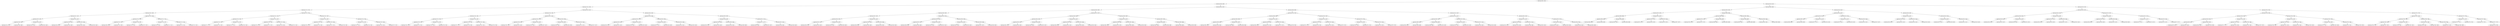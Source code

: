 digraph G{
787551232 [label="Node{data=[5621, 5621]}"]
787551232 -> 1645418828
1645418828 [label="Node{data=[3249, 3249]}"]
1645418828 -> 139608575
139608575 [label="Node{data=[1748, 1748]}"]
139608575 -> 2123022495
2123022495 [label="Node{data=[1716, 1716]}"]
2123022495 -> 1493015130
1493015130 [label="Node{data=[1625, 1625]}"]
1493015130 -> 576594288
576594288 [label="Node{data=[1617, 1617]}"]
576594288 -> 949604733
949604733 [label="Node{data=[1597, 1597]}"]
949604733 -> 280977609
280977609 [label="Node{data=[1549, 1549]}"]
280977609 -> 614733774
614733774 [label="Node{data=[1514, 1514]}"]
280977609 -> 2007168907
2007168907 [label="Node{data=[1580, 1580]}"]
949604733 -> 21414459
21414459 [label="Node{data=[1615, 1615]}"]
21414459 -> 1788105714
1788105714 [label="Node{data=[1614, 1614]}"]
21414459 -> 1846158089
1846158089 [label="Node{data=[1616, 1616]}"]
576594288 -> 250908652
250908652 [label="Node{data=[1621, 1621]}"]
250908652 -> 966050579
966050579 [label="Node{data=[1619, 1619]}"]
966050579 -> 1901530128
1901530128 [label="Node{data=[1618, 1618]}"]
966050579 -> 1325034328
1325034328 [label="Node{data=[1620, 1620]}"]
250908652 -> 1692075652
1692075652 [label="Node{data=[1623, 1623]}"]
1692075652 -> 2076757335
2076757335 [label="Node{data=[1622, 1622]}"]
1692075652 -> 850819506
850819506 [label="Node{data=[1624, 1624]}"]
1493015130 -> 797668375
797668375 [label="Node{data=[1708, 1708]}"]
797668375 -> 324577348
324577348 [label="Node{data=[1704, 1704]}"]
324577348 -> 784821517
784821517 [label="Node{data=[1702, 1702]}"]
784821517 -> 792586894
792586894 [label="Node{data=[1653, 1653]}"]
784821517 -> 1541540018
1541540018 [label="Node{data=[1703, 1703]}"]
324577348 -> 229540098
229540098 [label="Node{data=[1706, 1706]}"]
229540098 -> 412367551
412367551 [label="Node{data=[1705, 1705]}"]
229540098 -> 1480444601
1480444601 [label="Node{data=[1707, 1707]}"]
797668375 -> 324136596
324136596 [label="Node{data=[1712, 1712]}"]
324136596 -> 1779358573
1779358573 [label="Node{data=[1710, 1710]}"]
1779358573 -> 1408648529
1408648529 [label="Node{data=[1709, 1709]}"]
1779358573 -> 1705518484
1705518484 [label="Node{data=[1711, 1711]}"]
324136596 -> 2031174395
2031174395 [label="Node{data=[1714, 1714]}"]
2031174395 -> 1700281095
1700281095 [label="Node{data=[1713, 1713]}"]
2031174395 -> 73737776
73737776 [label="Node{data=[1715, 1715]}"]
2123022495 -> 549795757
549795757 [label="Node{data=[1732, 1732]}"]
549795757 -> 1404092372
1404092372 [label="Node{data=[1724, 1724]}"]
1404092372 -> 2006197926
2006197926 [label="Node{data=[1720, 1720]}"]
2006197926 -> 1517148866
1517148866 [label="Node{data=[1718, 1718]}"]
1517148866 -> 1402791549
1402791549 [label="Node{data=[1717, 1717]}"]
1517148866 -> 92585413
92585413 [label="Node{data=[1719, 1719]}"]
2006197926 -> 1408436933
1408436933 [label="Node{data=[1722, 1722]}"]
1408436933 -> 1744593331
1744593331 [label="Node{data=[1721, 1721]}"]
1408436933 -> 1407700031
1407700031 [label="Node{data=[1723, 1723]}"]
1404092372 -> 1940728083
1940728083 [label="Node{data=[1728, 1728]}"]
1940728083 -> 943960193
943960193 [label="Node{data=[1726, 1726]}"]
943960193 -> 1010216899
1010216899 [label="Node{data=[1725, 1725]}"]
943960193 -> 1365056078
1365056078 [label="Node{data=[1727, 1727]}"]
1940728083 -> 1260541127
1260541127 [label="Node{data=[1730, 1730]}"]
1260541127 -> 1849696922
1849696922 [label="Node{data=[1729, 1729]}"]
1260541127 -> 1736556582
1736556582 [label="Node{data=[1731, 1731]}"]
549795757 -> 1580673522
1580673522 [label="Node{data=[1740, 1740]}"]
1580673522 -> 132827807
132827807 [label="Node{data=[1736, 1736]}"]
132827807 -> 1750166538
1750166538 [label="Node{data=[1734, 1734]}"]
1750166538 -> 28836310
28836310 [label="Node{data=[1733, 1733]}"]
1750166538 -> 1713885354
1713885354 [label="Node{data=[1735, 1735]}"]
132827807 -> 935874755
935874755 [label="Node{data=[1738, 1738]}"]
935874755 -> 1419401996
1419401996 [label="Node{data=[1737, 1737]}"]
935874755 -> 359487224
359487224 [label="Node{data=[1739, 1739]}"]
1580673522 -> 1301771903
1301771903 [label="Node{data=[1744, 1744]}"]
1301771903 -> 950827334
950827334 [label="Node{data=[1742, 1742]}"]
950827334 -> 1047005028
1047005028 [label="Node{data=[1741, 1741]}"]
950827334 -> 1103977671
1103977671 [label="Node{data=[1743, 1743]}"]
1301771903 -> 924839439
924839439 [label="Node{data=[1746, 1746]}"]
924839439 -> 1814218723
1814218723 [label="Node{data=[1745, 1745]}"]
924839439 -> 311410212
311410212 [label="Node{data=[1747, 1747]}"]
139608575 -> 957342678
957342678 [label="Node{data=[2218, 2218]}"]
957342678 -> 1906842990
1906842990 [label="Node{data=[1764, 1764]}"]
1906842990 -> 198164839
198164839 [label="Node{data=[1756, 1756]}"]
198164839 -> 1683894436
1683894436 [label="Node{data=[1752, 1752]}"]
1683894436 -> 571047594
571047594 [label="Node{data=[1750, 1750]}"]
571047594 -> 335238376
335238376 [label="Node{data=[1749, 1749]}"]
571047594 -> 1724545801
1724545801 [label="Node{data=[1751, 1751]}"]
1683894436 -> 1938078820
1938078820 [label="Node{data=[1754, 1754]}"]
1938078820 -> 437350544
437350544 [label="Node{data=[1753, 1753]}"]
1938078820 -> 1392782126
1392782126 [label="Node{data=[1755, 1755]}"]
198164839 -> 1713574004
1713574004 [label="Node{data=[1760, 1760]}"]
1713574004 -> 814937928
814937928 [label="Node{data=[1758, 1758]}"]
814937928 -> 555127866
555127866 [label="Node{data=[1757, 1757]}"]
814937928 -> 1404671597
1404671597 [label="Node{data=[1759, 1759]}"]
1713574004 -> 770153694
770153694 [label="Node{data=[1762, 1762]}"]
770153694 -> 174589597
174589597 [label="Node{data=[1761, 1761]}"]
770153694 -> 525001902
525001902 [label="Node{data=[1763, 1763]}"]
1906842990 -> 6230996
6230996 [label="Node{data=[1847, 1847]}"]
6230996 -> 290422381
290422381 [label="Node{data=[1814, 1814]}"]
290422381 -> 1541000759
1541000759 [label="Node{data=[1788, 1788]}"]
1541000759 -> 335425142
335425142 [label="Node{data=[1765, 1765]}"]
1541000759 -> 1808223854
1808223854 [label="Node{data=[1813, 1813]}"]
290422381 -> 17951085
17951085 [label="Node{data=[1816, 1816]}"]
17951085 -> 346830606
346830606 [label="Node{data=[1815, 1815]}"]
17951085 -> 1984112243
1984112243 [label="Node{data=[1817, 1817]}"]
6230996 -> 665232107
665232107 [label="Node{data=[2168, 2168]}"]
665232107 -> 695369203
695369203 [label="Node{data=[1959, 1959]}"]
695369203 -> 1544764308
1544764308 [label="Node{data=[1854, 1854]}"]
695369203 -> 856485595
856485595 [label="Node{data=[2053, 2053]}"]
665232107 -> 565162923
565162923 [label="Node{data=[2216, 2216]}"]
565162923 -> 453566344
453566344 [label="Node{data=[2175, 2175]}"]
565162923 -> 1585617126
1585617126 [label="Node{data=[2217, 2217]}"]
957342678 -> 170708955
170708955 [label="Node{data=[2234, 2234]}"]
170708955 -> 1455560670
1455560670 [label="Node{data=[2226, 2226]}"]
1455560670 -> 199976465
199976465 [label="Node{data=[2222, 2222]}"]
199976465 -> 1097108002
1097108002 [label="Node{data=[2220, 2220]}"]
1097108002 -> 760928194
760928194 [label="Node{data=[2219, 2219]}"]
1097108002 -> 1809865040
1809865040 [label="Node{data=[2221, 2221]}"]
199976465 -> 996893139
996893139 [label="Node{data=[2224, 2224]}"]
996893139 -> 1589364998
1589364998 [label="Node{data=[2223, 2223]}"]
996893139 -> 623178196
623178196 [label="Node{data=[2225, 2225]}"]
1455560670 -> 1281824505
1281824505 [label="Node{data=[2230, 2230]}"]
1281824505 -> 744657759
744657759 [label="Node{data=[2228, 2228]}"]
744657759 -> 747736108
747736108 [label="Node{data=[2227, 2227]}"]
744657759 -> 783901243
783901243 [label="Node{data=[2229, 2229]}"]
1281824505 -> 1520265675
1520265675 [label="Node{data=[2232, 2232]}"]
1520265675 -> 1658708396
1658708396 [label="Node{data=[2231, 2231]}"]
1520265675 -> 1108209975
1108209975 [label="Node{data=[2233, 2233]}"]
170708955 -> 658566135
658566135 [label="Node{data=[2979, 2979]}"]
658566135 -> 379723237
379723237 [label="Node{data=[2438, 2438]}"]
379723237 -> 469720604
469720604 [label="Node{data=[2236, 2236]}"]
469720604 -> 911642653
911642653 [label="Node{data=[2235, 2235]}"]
469720604 -> 384424563
384424563 [label="Node{data=[2434, 2434]}"]
379723237 -> 270708862
270708862 [label="Node{data=[2835, 2835]}"]
270708862 -> 1909195736
1909195736 [label="Node{data=[2524, 2524]}"]
270708862 -> 1939387268
1939387268 [label="Node{data=[2956, 2956]}"]
658566135 -> 729466310
729466310 [label="Node{data=[3211, 3211]}"]
729466310 -> 786313623
786313623 [label="Node{data=[3177, 3177]}"]
786313623 -> 1067267415
1067267415 [label="Node{data=[2993, 2993]}"]
786313623 -> 154117555
154117555 [label="Node{data=[3207, 3207]}"]
729466310 -> 1946555813
1946555813 [label="Node{data=[3247, 3247]}"]
1946555813 -> 722194491
722194491 [label="Node{data=[3246, 3246]}"]
1946555813 -> 2112520064
2112520064 [label="Node{data=[3248, 3248]}"]
1645418828 -> 152850355
152850355 [label="Node{data=[3591, 3591]}"]
152850355 -> 1299433480
1299433480 [label="Node{data=[3330, 3330]}"]
1299433480 -> 940327829
940327829 [label="Node{data=[3265, 3265]}"]
940327829 -> 372522347
372522347 [label="Node{data=[3257, 3257]}"]
372522347 -> 2101254601
2101254601 [label="Node{data=[3253, 3253]}"]
2101254601 -> 786316782
786316782 [label="Node{data=[3251, 3251]}"]
786316782 -> 1947517771
1947517771 [label="Node{data=[3250, 3250]}"]
786316782 -> 1140615111
1140615111 [label="Node{data=[3252, 3252]}"]
2101254601 -> 1241865888
1241865888 [label="Node{data=[3255, 3255]}"]
1241865888 -> 367737667
367737667 [label="Node{data=[3254, 3254]}"]
1241865888 -> 1203219502
1203219502 [label="Node{data=[3256, 3256]}"]
372522347 -> 1733638464
1733638464 [label="Node{data=[3261, 3261]}"]
1733638464 -> 122002260
122002260 [label="Node{data=[3259, 3259]}"]
122002260 -> 1262000604
1262000604 [label="Node{data=[3258, 3258]}"]
122002260 -> 823429705
823429705 [label="Node{data=[3260, 3260]}"]
1733638464 -> 2135239186
2135239186 [label="Node{data=[3263, 3263]}"]
2135239186 -> 1416728981
1416728981 [label="Node{data=[3262, 3262]}"]
2135239186 -> 1535644862
1535644862 [label="Node{data=[3264, 3264]}"]
940327829 -> 1314626372
1314626372 [label="Node{data=[3322, 3322]}"]
1314626372 -> 412626215
412626215 [label="Node{data=[3318, 3318]}"]
412626215 -> 1086188184
1086188184 [label="Node{data=[3267, 3267]}"]
1086188184 -> 1535851477
1535851477 [label="Node{data=[3266, 3266]}"]
1086188184 -> 1226316379
1226316379 [label="Node{data=[3268, 3268]}"]
412626215 -> 271640394
271640394 [label="Node{data=[3320, 3320]}"]
271640394 -> 1073096446
1073096446 [label="Node{data=[3319, 3319]}"]
271640394 -> 1025632070
1025632070 [label="Node{data=[3321, 3321]}"]
1314626372 -> 887289979
887289979 [label="Node{data=[3326, 3326]}"]
887289979 -> 595546906
595546906 [label="Node{data=[3324, 3324]}"]
595546906 -> 758136925
758136925 [label="Node{data=[3323, 3323]}"]
595546906 -> 530159978
530159978 [label="Node{data=[3325, 3325]}"]
887289979 -> 1008442306
1008442306 [label="Node{data=[3328, 3328]}"]
1008442306 -> 1696983256
1696983256 [label="Node{data=[3327, 3327]}"]
1008442306 -> 1245216393
1245216393 [label="Node{data=[3329, 3329]}"]
1299433480 -> 431615085
431615085 [label="Node{data=[3372, 3372]}"]
431615085 -> 2031923475
2031923475 [label="Node{data=[3338, 3338]}"]
2031923475 -> 859170240
859170240 [label="Node{data=[3334, 3334]}"]
859170240 -> 980420889
980420889 [label="Node{data=[3332, 3332]}"]
980420889 -> 1828475070
1828475070 [label="Node{data=[3331, 3331]}"]
980420889 -> 1886707739
1886707739 [label="Node{data=[3333, 3333]}"]
859170240 -> 1819480112
1819480112 [label="Node{data=[3336, 3336]}"]
1819480112 -> 1458693222
1458693222 [label="Node{data=[3335, 3335]}"]
1819480112 -> 1476798374
1476798374 [label="Node{data=[3337, 3337]}"]
2031923475 -> 262496389
262496389 [label="Node{data=[3342, 3342]}"]
262496389 -> 2074285009
2074285009 [label="Node{data=[3340, 3340]}"]
2074285009 -> 573053463
573053463 [label="Node{data=[3339, 3339]}"]
2074285009 -> 1266299619
1266299619 [label="Node{data=[3341, 3341]}"]
262496389 -> 1870647873
1870647873 [label="Node{data=[3344, 3344]}"]
1870647873 -> 203516388
203516388 [label="Node{data=[3343, 3343]}"]
1870647873 -> 1857757909
1857757909 [label="Node{data=[3345, 3345]}"]
431615085 -> 1959590091
1959590091 [label="Node{data=[3583, 3583]}"]
1959590091 -> 1697694153
1697694153 [label="Node{data=[3579, 3579]}"]
1697694153 -> 1658448578
1658448578 [label="Node{data=[3496, 3496]}"]
1658448578 -> 1430507974
1430507974 [label="Node{data=[3382, 3382]}"]
1658448578 -> 1180328197
1180328197 [label="Node{data=[3578, 3578]}"]
1697694153 -> 629657230
629657230 [label="Node{data=[3581, 3581]}"]
629657230 -> 136691462
136691462 [label="Node{data=[3580, 3580]}"]
629657230 -> 1126404645
1126404645 [label="Node{data=[3582, 3582]}"]
1959590091 -> 1449431309
1449431309 [label="Node{data=[3587, 3587]}"]
1449431309 -> 1301071601
1301071601 [label="Node{data=[3585, 3585]}"]
1301071601 -> 1752468937
1752468937 [label="Node{data=[3584, 3584]}"]
1301071601 -> 924424280
924424280 [label="Node{data=[3586, 3586]}"]
1449431309 -> 1158122319
1158122319 [label="Node{data=[3589, 3589]}"]
1158122319 -> 1847027280
1847027280 [label="Node{data=[3588, 3588]}"]
1158122319 -> 574731422
574731422 [label="Node{data=[3590, 3590]}"]
152850355 -> 1499542486
1499542486 [label="Node{data=[3849, 3849]}"]
1499542486 -> 549815878
549815878 [label="Node{data=[3740, 3740]}"]
549815878 -> 1966424552
1966424552 [label="Node{data=[3599, 3599]}"]
1966424552 -> 1526726292
1526726292 [label="Node{data=[3595, 3595]}"]
1526726292 -> 181442974
181442974 [label="Node{data=[3593, 3593]}"]
181442974 -> 103536948
103536948 [label="Node{data=[3592, 3592]}"]
181442974 -> 1498341912
1498341912 [label="Node{data=[3594, 3594]}"]
1526726292 -> 2086714619
2086714619 [label="Node{data=[3597, 3597]}"]
2086714619 -> 1928513152
1928513152 [label="Node{data=[3596, 3596]}"]
2086714619 -> 709378963
709378963 [label="Node{data=[3598, 3598]}"]
1966424552 -> 70789856
70789856 [label="Node{data=[3736, 3736]}"]
70789856 -> 2110183928
2110183928 [label="Node{data=[3640, 3640]}"]
2110183928 -> 426034694
426034694 [label="Node{data=[3623, 3623]}"]
2110183928 -> 1910004322
1910004322 [label="Node{data=[3732, 3732]}"]
70789856 -> 888279443
888279443 [label="Node{data=[3738, 3738]}"]
888279443 -> 2133854188
2133854188 [label="Node{data=[3737, 3737]}"]
888279443 -> 1088142074
1088142074 [label="Node{data=[3739, 3739]}"]
549815878 -> 1935930313
1935930313 [label="Node{data=[3748, 3748]}"]
1935930313 -> 1471748799
1471748799 [label="Node{data=[3744, 3744]}"]
1471748799 -> 684292291
684292291 [label="Node{data=[3742, 3742]}"]
684292291 -> 894966602
894966602 [label="Node{data=[3741, 3741]}"]
684292291 -> 1497975699
1497975699 [label="Node{data=[3743, 3743]}"]
1471748799 -> 1186647783
1186647783 [label="Node{data=[3746, 3746]}"]
1186647783 -> 634829203
634829203 [label="Node{data=[3745, 3745]}"]
1186647783 -> 1344365608
1344365608 [label="Node{data=[3747, 3747]}"]
1935930313 -> 1126676588
1126676588 [label="Node{data=[3752, 3752]}"]
1126676588 -> 1408932633
1408932633 [label="Node{data=[3750, 3750]}"]
1408932633 -> 1139849940
1139849940 [label="Node{data=[3749, 3749]}"]
1408932633 -> 405505702
405505702 [label="Node{data=[3751, 3751]}"]
1126676588 -> 1714534679
1714534679 [label="Node{data=[3754, 3754]}"]
1714534679 -> 1628755099
1628755099 [label="Node{data=[3753, 3753]}"]
1714534679 -> 661976183
661976183 [label="Node{data=[3797, 3797]}"]
1499542486 -> 1663977609
1663977609 [label="Node{data=[4116, 4116]}"]
1663977609 -> 146582778
146582778 [label="Node{data=[4101, 4101]}"]
146582778 -> 1330315642
1330315642 [label="Node{data=[4097, 4097]}"]
1330315642 -> 1335657384
1335657384 [label="Node{data=[3992, 3992]}"]
1335657384 -> 1583870162
1583870162 [label="Node{data=[3924, 3924]}"]
1335657384 -> 869358744
869358744 [label="Node{data=[4096, 4096]}"]
1330315642 -> 604425033
604425033 [label="Node{data=[4099, 4099]}"]
604425033 -> 262970786
262970786 [label="Node{data=[4098, 4098]}"]
604425033 -> 1848380901
1848380901 [label="Node{data=[4100, 4100]}"]
146582778 -> 1470150948
1470150948 [label="Node{data=[4105, 4105]}"]
1470150948 -> 1164864538
1164864538 [label="Node{data=[4103, 4103]}"]
1164864538 -> 784644248
784644248 [label="Node{data=[4102, 4102]}"]
1164864538 -> 537516928
537516928 [label="Node{data=[4104, 4104]}"]
1470150948 -> 1915895612
1915895612 [label="Node{data=[4107, 4107]}"]
1915895612 -> 1149932508
1149932508 [label="Node{data=[4106, 4106]}"]
1915895612 -> 1333912493
1333912493 [label="Node{data=[4108, 4108]}"]
1663977609 -> 565896198
565896198 [label="Node{data=[5613, 5613]}"]
565896198 -> 1108534482
1108534482 [label="Node{data=[5572, 5572]}"]
1108534482 -> 1377213247
1377213247 [label="Node{data=[4248, 4248]}"]
1377213247 -> 315266651
315266651 [label="Node{data=[4152, 4152]}"]
1377213247 -> 1680263888
1680263888 [label="Node{data=[5518, 5518]}"]
1108534482 -> 826775282
826775282 [label="Node{data=[5611, 5611]}"]
826775282 -> 1475226758
1475226758 [label="Node{data=[5588, 5588]}"]
826775282 -> 290455662
290455662 [label="Node{data=[5612, 5612]}"]
565896198 -> 1139947742
1139947742 [label="Node{data=[5617, 5617]}"]
1139947742 -> 1318049364
1318049364 [label="Node{data=[5615, 5615]}"]
1318049364 -> 1755531551
1755531551 [label="Node{data=[5614, 5614]}"]
1318049364 -> 2036430613
2036430613 [label="Node{data=[5616, 5616]}"]
1139947742 -> 721912879
721912879 [label="Node{data=[5619, 5619]}"]
721912879 -> 453692013
453692013 [label="Node{data=[5618, 5618]}"]
721912879 -> 1762890658
1762890658 [label="Node{data=[5620, 5620]}"]
787551232 -> 465078346
465078346 [label="Node{data=[6144, 6144]}"]
465078346 -> 210321902
210321902 [label="Node{data=[5894, 5894]}"]
210321902 -> 1100852144
1100852144 [label="Node{data=[5678, 5678]}"]
1100852144 -> 879148706
879148706 [label="Node{data=[5670, 5670]}"]
879148706 -> 1807977148
1807977148 [label="Node{data=[5666, 5666]}"]
1807977148 -> 763568155
763568155 [label="Node{data=[5664, 5664]}"]
763568155 -> 24104496
24104496 [label="Node{data=[5646, 5646]}"]
763568155 -> 8254225
8254225 [label="Node{data=[5665, 5665]}"]
1807977148 -> 1998331848
1998331848 [label="Node{data=[5668, 5668]}"]
1998331848 -> 1135307464
1135307464 [label="Node{data=[5667, 5667]}"]
1998331848 -> 1019884227
1019884227 [label="Node{data=[5669, 5669]}"]
879148706 -> 1396747056
1396747056 [label="Node{data=[5674, 5674]}"]
1396747056 -> 1144331471
1144331471 [label="Node{data=[5672, 5672]}"]
1144331471 -> 1557189547
1557189547 [label="Node{data=[5671, 5671]}"]
1144331471 -> 836878040
836878040 [label="Node{data=[5673, 5673]}"]
1396747056 -> 1739496191
1739496191 [label="Node{data=[5676, 5676]}"]
1739496191 -> 185676193
185676193 [label="Node{data=[5675, 5675]}"]
1739496191 -> 1359406819
1359406819 [label="Node{data=[5677, 5677]}"]
1100852144 -> 1840092517
1840092517 [label="Node{data=[5886, 5886]}"]
1840092517 -> 2118615885
2118615885 [label="Node{data=[5868, 5868]}"]
2118615885 -> 2094610717
2094610717 [label="Node{data=[5732, 5732]}"]
2094610717 -> 437184923
437184923 [label="Node{data=[5709, 5709]}"]
2094610717 -> 453595394
453595394 [label="Node{data=[5737, 5737]}"]
2118615885 -> 1503061189
1503061189 [label="Node{data=[5884, 5884]}"]
1503061189 -> 1823620923
1823620923 [label="Node{data=[5883, 5883]}"]
1503061189 -> 27087111
27087111 [label="Node{data=[5885, 5885]}"]
1840092517 -> 1347256695
1347256695 [label="Node{data=[5890, 5890]}"]
1347256695 -> 1049880439
1049880439 [label="Node{data=[5888, 5888]}"]
1049880439 -> 1134910585
1134910585 [label="Node{data=[5887, 5887]}"]
1049880439 -> 685455459
685455459 [label="Node{data=[5889, 5889]}"]
1347256695 -> 337728054
337728054 [label="Node{data=[5892, 5892]}"]
337728054 -> 900245402
900245402 [label="Node{data=[5891, 5891]}"]
337728054 -> 1543992258
1543992258 [label="Node{data=[5893, 5893]}"]
210321902 -> 762204161
762204161 [label="Node{data=[6128, 6128]}"]
762204161 -> 868226936
868226936 [label="Node{data=[6120, 6120]}"]
868226936 -> 1126490861
1126490861 [label="Node{data=[6116, 6116]}"]
1126490861 -> 609878056
609878056 [label="Node{data=[5967, 5967]}"]
609878056 -> 2070655738
2070655738 [label="Node{data=[5895, 5895]}"]
609878056 -> 1218642232
1218642232 [label="Node{data=[6003, 6003]}"]
1126490861 -> 745845067
745845067 [label="Node{data=[6118, 6118]}"]
745845067 -> 1490796461
1490796461 [label="Node{data=[6117, 6117]}"]
745845067 -> 2122394158
2122394158 [label="Node{data=[6119, 6119]}"]
868226936 -> 779836935
779836935 [label="Node{data=[6124, 6124]}"]
779836935 -> 663510122
663510122 [label="Node{data=[6122, 6122]}"]
663510122 -> 573553121
573553121 [label="Node{data=[6121, 6121]}"]
663510122 -> 1426601936
1426601936 [label="Node{data=[6123, 6123]}"]
779836935 -> 569884688
569884688 [label="Node{data=[6126, 6126]}"]
569884688 -> 1683863368
1683863368 [label="Node{data=[6125, 6125]}"]
569884688 -> 1004726931
1004726931 [label="Node{data=[6127, 6127]}"]
762204161 -> 801172616
801172616 [label="Node{data=[6136, 6136]}"]
801172616 -> 807947808
807947808 [label="Node{data=[6132, 6132]}"]
807947808 -> 960907418
960907418 [label="Node{data=[6130, 6130]}"]
960907418 -> 366775123
366775123 [label="Node{data=[6129, 6129]}"]
960907418 -> 1037074892
1037074892 [label="Node{data=[6131, 6131]}"]
807947808 -> 1333494040
1333494040 [label="Node{data=[6134, 6134]}"]
1333494040 -> 1148326645
1148326645 [label="Node{data=[6133, 6133]}"]
1333494040 -> 889556795
889556795 [label="Node{data=[6135, 6135]}"]
801172616 -> 216180406
216180406 [label="Node{data=[6140, 6140]}"]
216180406 -> 520258931
520258931 [label="Node{data=[6138, 6138]}"]
520258931 -> 1261689308
1261689308 [label="Node{data=[6137, 6137]}"]
520258931 -> 1389816790
1389816790 [label="Node{data=[6139, 6139]}"]
216180406 -> 1268260908
1268260908 [label="Node{data=[6142, 6142]}"]
1268260908 -> 1085934897
1085934897 [label="Node{data=[6141, 6141]}"]
1268260908 -> 353554883
353554883 [label="Node{data=[6143, 6143]}"]
465078346 -> 1887375596
1887375596 [label="Node{data=[6178, 6178]}"]
1887375596 -> 2062337935
2062337935 [label="Node{data=[6162, 6162]}"]
2062337935 -> 1781505638
1781505638 [label="Node{data=[6152, 6152]}"]
1781505638 -> 1773192745
1773192745 [label="Node{data=[6148, 6148]}"]
1773192745 -> 1639990147
1639990147 [label="Node{data=[6146, 6146]}"]
1639990147 -> 2097950859
2097950859 [label="Node{data=[6145, 6145]}"]
1639990147 -> 1808162274
1808162274 [label="Node{data=[6147, 6147]}"]
1773192745 -> 78139197
78139197 [label="Node{data=[6150, 6150]}"]
78139197 -> 1738000496
1738000496 [label="Node{data=[6149, 6149]}"]
78139197 -> 2072196193
2072196193 [label="Node{data=[6151, 6151]}"]
1781505638 -> 577986494
577986494 [label="Node{data=[6156, 6156]}"]
577986494 -> 1692679530
1692679530 [label="Node{data=[6154, 6154]}"]
1692679530 -> 1030340046
1030340046 [label="Node{data=[6153, 6153]}"]
1692679530 -> 1596700222
1596700222 [label="Node{data=[6155, 6155]}"]
577986494 -> 1738378442
1738378442 [label="Node{data=[6160, 6160]}"]
1738378442 -> 576188990
576188990 [label="Node{data=[6157, 6157]}"]
1738378442 -> 1377877111
1377877111 [label="Node{data=[6161, 6161]}"]
2062337935 -> 1345878603
1345878603 [label="Node{data=[6170, 6170]}"]
1345878603 -> 1539856218
1539856218 [label="Node{data=[6166, 6166]}"]
1539856218 -> 1184077855
1184077855 [label="Node{data=[6164, 6164]}"]
1184077855 -> 294078398
294078398 [label="Node{data=[6163, 6163]}"]
1184077855 -> 50236903
50236903 [label="Node{data=[6165, 6165]}"]
1539856218 -> 462776421
462776421 [label="Node{data=[6168, 6168]}"]
462776421 -> 1100761192
1100761192 [label="Node{data=[6167, 6167]}"]
462776421 -> 1779260754
1779260754 [label="Node{data=[6169, 6169]}"]
1345878603 -> 485123137
485123137 [label="Node{data=[6174, 6174]}"]
485123137 -> 739041785
739041785 [label="Node{data=[6172, 6172]}"]
739041785 -> 267395864
267395864 [label="Node{data=[6171, 6171]}"]
739041785 -> 261560441
261560441 [label="Node{data=[6173, 6173]}"]
485123137 -> 1083227558
1083227558 [label="Node{data=[6176, 6176]}"]
1083227558 -> 190353252
190353252 [label="Node{data=[6175, 6175]}"]
1083227558 -> 96372212
96372212 [label="Node{data=[6177, 6177]}"]
1887375596 -> 844956138
844956138 [label="Node{data=[7554, 7554]}"]
844956138 -> 2003167114
2003167114 [label="Node{data=[7538, 7538]}"]
2003167114 -> 948532653
948532653 [label="Node{data=[7408, 7408]}"]
948532653 -> 1240057453
1240057453 [label="Node{data=[6182, 6182]}"]
1240057453 -> 333569259
333569259 [label="Node{data=[6180, 6180]}"]
333569259 -> 1264591018
1264591018 [label="Node{data=[6179, 6179]}"]
333569259 -> 943132790
943132790 [label="Node{data=[6181, 6181]}"]
1240057453 -> 1063936947
1063936947 [label="Node{data=[6344, 6344]}"]
1063936947 -> 586282545
586282545 [label="Node{data=[6183, 6183]}"]
1063936947 -> 1759438773
1759438773 [label="Node{data=[7358, 7358]}"]
948532653 -> 1760231032
1760231032 [label="Node{data=[7534, 7534]}"]
1760231032 -> 74542893
74542893 [label="Node{data=[7532, 7532]}"]
74542893 -> 698110444
698110444 [label="Node{data=[7517, 7517]}"]
74542893 -> 920709157
920709157 [label="Node{data=[7533, 7533]}"]
1760231032 -> 155634111
155634111 [label="Node{data=[7536, 7536]}"]
155634111 -> 113366973
113366973 [label="Node{data=[7535, 7535]}"]
155634111 -> 1301935544
1301935544 [label="Node{data=[7537, 7537]}"]
2003167114 -> 2081005038
2081005038 [label="Node{data=[7546, 7546]}"]
2081005038 -> 1136503009
1136503009 [label="Node{data=[7542, 7542]}"]
1136503009 -> 1271526164
1271526164 [label="Node{data=[7540, 7540]}"]
1271526164 -> 1233120224
1233120224 [label="Node{data=[7539, 7539]}"]
1271526164 -> 2041178572
2041178572 [label="Node{data=[7541, 7541]}"]
1136503009 -> 1467858104
1467858104 [label="Node{data=[7544, 7544]}"]
1467858104 -> 1403565072
1403565072 [label="Node{data=[7543, 7543]}"]
1467858104 -> 1698588014
1698588014 [label="Node{data=[7545, 7545]}"]
2081005038 -> 1408173964
1408173964 [label="Node{data=[7550, 7550]}"]
1408173964 -> 1775102261
1775102261 [label="Node{data=[7548, 7548]}"]
1775102261 -> 2136197160
2136197160 [label="Node{data=[7547, 7547]}"]
1775102261 -> 1775290297
1775290297 [label="Node{data=[7549, 7549]}"]
1408173964 -> 1109945960
1109945960 [label="Node{data=[7552, 7552]}"]
1109945960 -> 1143649113
1143649113 [label="Node{data=[7551, 7551]}"]
1109945960 -> 634986876
634986876 [label="Node{data=[7553, 7553]}"]
844956138 -> 1247532913
1247532913 [label="Node{data=[7570, 7570]}"]
1247532913 -> 1266793340
1266793340 [label="Node{data=[7562, 7562]}"]
1266793340 -> 1512077614
1512077614 [label="Node{data=[7558, 7558]}"]
1512077614 -> 916349399
916349399 [label="Node{data=[7556, 7556]}"]
916349399 -> 577427498
577427498 [label="Node{data=[7555, 7555]}"]
916349399 -> 1685511488
1685511488 [label="Node{data=[7557, 7557]}"]
1512077614 -> 1036399081
1036399081 [label="Node{data=[7560, 7560]}"]
1036399081 -> 2022932319
2022932319 [label="Node{data=[7559, 7559]}"]
1036399081 -> 206324719
206324719 [label="Node{data=[7561, 7561]}"]
1266793340 -> 1577194491
1577194491 [label="Node{data=[7566, 7566]}"]
1577194491 -> 1380395179
1380395179 [label="Node{data=[7564, 7564]}"]
1380395179 -> 827182139
827182139 [label="Node{data=[7563, 7563]}"]
1380395179 -> 1609605830
1609605830 [label="Node{data=[7565, 7565]}"]
1577194491 -> 287567624
287567624 [label="Node{data=[7568, 7568]}"]
287567624 -> 2051706871
2051706871 [label="Node{data=[7567, 7567]}"]
287567624 -> 624535697
624535697 [label="Node{data=[7569, 7569]}"]
1247532913 -> 2139474018
2139474018 [label="Node{data=[7574, 7574]}"]
2139474018 -> 1901077301
1901077301 [label="Node{data=[7572, 7572]}"]
1901077301 -> 1607151583
1607151583 [label="Node{data=[7571, 7571]}"]
1901077301 -> 937322903
937322903 [label="Node{data=[7573, 7573]}"]
2139474018 -> 1724473814
1724473814 [label="Node{data=[7576, 7576]}"]
1724473814 -> 376483761
376483761 [label="Node{data=[7575, 7575]}"]
1724473814 -> 272883575
272883575 [label="Node{data=[7577, 7577]}"]
272883575 -> 1419091513
1419091513 [label="Node{data=[7578, 7578]}"]
}